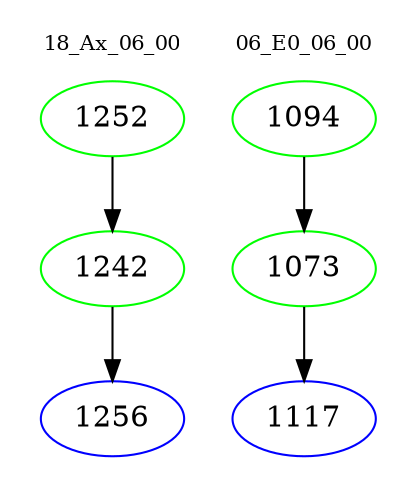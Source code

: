 digraph{
subgraph cluster_0 {
color = white
label = "18_Ax_06_00";
fontsize=10;
T0_1252 [label="1252", color="green"]
T0_1252 -> T0_1242 [color="black"]
T0_1242 [label="1242", color="green"]
T0_1242 -> T0_1256 [color="black"]
T0_1256 [label="1256", color="blue"]
}
subgraph cluster_1 {
color = white
label = "06_E0_06_00";
fontsize=10;
T1_1094 [label="1094", color="green"]
T1_1094 -> T1_1073 [color="black"]
T1_1073 [label="1073", color="green"]
T1_1073 -> T1_1117 [color="black"]
T1_1117 [label="1117", color="blue"]
}
}
